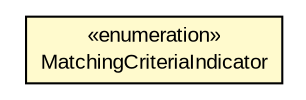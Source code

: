 #!/usr/local/bin/dot
#
# Class diagram 
# Generated by UMLGraph version R5_6-24-gf6e263 (http://www.umlgraph.org/)
#

digraph G {
	edge [fontname="arial",fontsize=10,labelfontname="arial",labelfontsize=10];
	node [fontname="arial",fontsize=10,shape=plaintext];
	nodesep=0.25;
	ranksep=0.5;
	// eu.europa.esig.dss.tsl.MatchingCriteriaIndicator
	c425358 [label=<<table title="eu.europa.esig.dss.tsl.MatchingCriteriaIndicator" border="0" cellborder="1" cellspacing="0" cellpadding="2" port="p" bgcolor="lemonChiffon" href="./MatchingCriteriaIndicator.html">
		<tr><td><table border="0" cellspacing="0" cellpadding="1">
<tr><td align="center" balign="center"> &#171;enumeration&#187; </td></tr>
<tr><td align="center" balign="center"> MatchingCriteriaIndicator </td></tr>
		</table></td></tr>
		</table>>, URL="./MatchingCriteriaIndicator.html", fontname="arial", fontcolor="black", fontsize=10.0];
}


